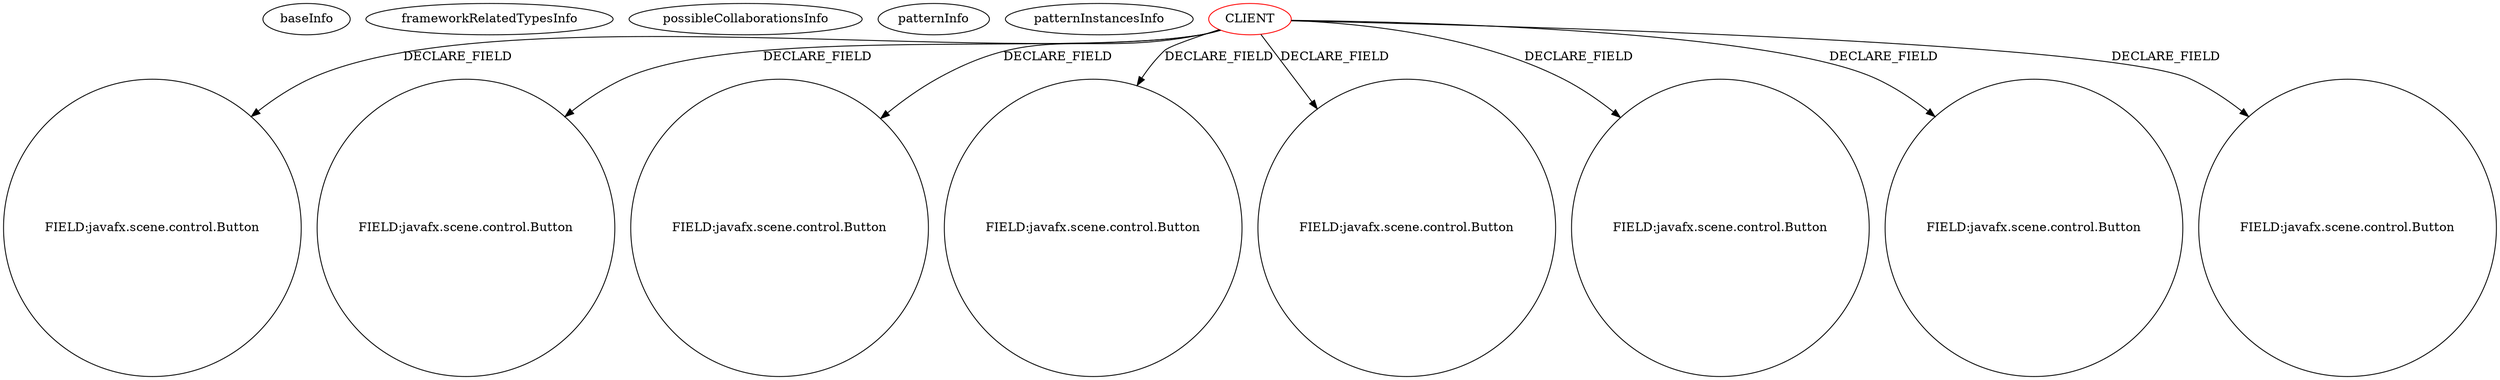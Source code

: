 digraph {
baseInfo[graphId=105,category="pattern",isAnonymous=false,possibleRelation=false]
frameworkRelatedTypesInfo[]
possibleCollaborationsInfo[]
patternInfo[frequency=11.0,patternRootClient=0]
patternInstancesInfo[0="weltensturm-milca~/weltensturm-milca/milca-master/src/milca/GUI.java~GUI~4747",1="hock323-eventManager~/hock323-eventManager/EventManager-master/src/eventManager/controller/pokerTournament/TournamentController.java~TournamentController~3009",2="candybibby-Snake~/candybibby-Snake/Snake-master/src/graphicsJavaFX/Controller.java~Controller~2239",3="weltensturm-milca~/weltensturm-milca/milca-master/src/milca/GUIController.java~GUIController~4745",4="iloop-kiosk-KIOSK-Project~/iloop-kiosk-KIOSK-Project/KIOSK-Project-master/src/oit/iloop/kiosk/kiosk_examination/ExaminationMainController.java~ExaminationMainController~3122",5="dony1990-ProsDesktop~/dony1990-ProsDesktop/ProsDesktop-master/src/nicon/NiconDesktop/guifx/NiconNavigator/NavegadorController.java~NavegadorController~2563",6="diogocs1-FPessoais~/diogocs1-FPessoais/FPessoais-master/FinancasPessoais/src/app/controllers/HomeController.java~HomeController~2490",7="walker-clint-AIProj3~/walker-clint-AIProj3/AIProj3-master/src/application/GameBoardController.java~GameBoardController~4712",8="Dahwar-Calculator~/Dahwar-Calculator/Calculator-master/src/fr/alsace/lacroix/calculator/SampleController.java~SampleController~308",9="bianconejo-CEFX~/bianconejo-CEFX/CEFX-master/src/cefx/CEPrincipalController.java~CEPrincipalController~2114",10="RomeoGolf-BC~/RomeoGolf-BC/BC-master/src/romeogolf/bc/MainController.java~MainController~1142"]
20[label="FIELD:javafx.scene.control.Button",vertexType="FIELD_DECLARATION",isFrameworkType=false,shape=circle]
0[label="CLIENT",vertexType="ROOT_CLIENT_CLASS_DECLARATION",isFrameworkType=false,color=red]
40[label="FIELD:javafx.scene.control.Button",vertexType="FIELD_DECLARATION",isFrameworkType=false,shape=circle]
22[label="FIELD:javafx.scene.control.Button",vertexType="FIELD_DECLARATION",isFrameworkType=false,shape=circle]
12[label="FIELD:javafx.scene.control.Button",vertexType="FIELD_DECLARATION",isFrameworkType=false,shape=circle]
34[label="FIELD:javafx.scene.control.Button",vertexType="FIELD_DECLARATION",isFrameworkType=false,shape=circle]
18[label="FIELD:javafx.scene.control.Button",vertexType="FIELD_DECLARATION",isFrameworkType=false,shape=circle]
16[label="FIELD:javafx.scene.control.Button",vertexType="FIELD_DECLARATION",isFrameworkType=false,shape=circle]
24[label="FIELD:javafx.scene.control.Button",vertexType="FIELD_DECLARATION",isFrameworkType=false,shape=circle]
0->16[label="DECLARE_FIELD"]
0->34[label="DECLARE_FIELD"]
0->24[label="DECLARE_FIELD"]
0->20[label="DECLARE_FIELD"]
0->18[label="DECLARE_FIELD"]
0->40[label="DECLARE_FIELD"]
0->12[label="DECLARE_FIELD"]
0->22[label="DECLARE_FIELD"]
}
